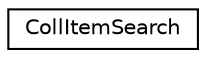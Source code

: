 digraph G
{
  edge [fontname="Helvetica",fontsize="10",labelfontname="Helvetica",labelfontsize="10"];
  node [fontname="Helvetica",fontsize="10",shape=record];
  rankdir=LR;
  Node1 [label="CollItemSearch",height=0.2,width=0.4,color="black", fillcolor="white", style="filled",URL="$d0/d25/structCollItemSearch.html"];
}
